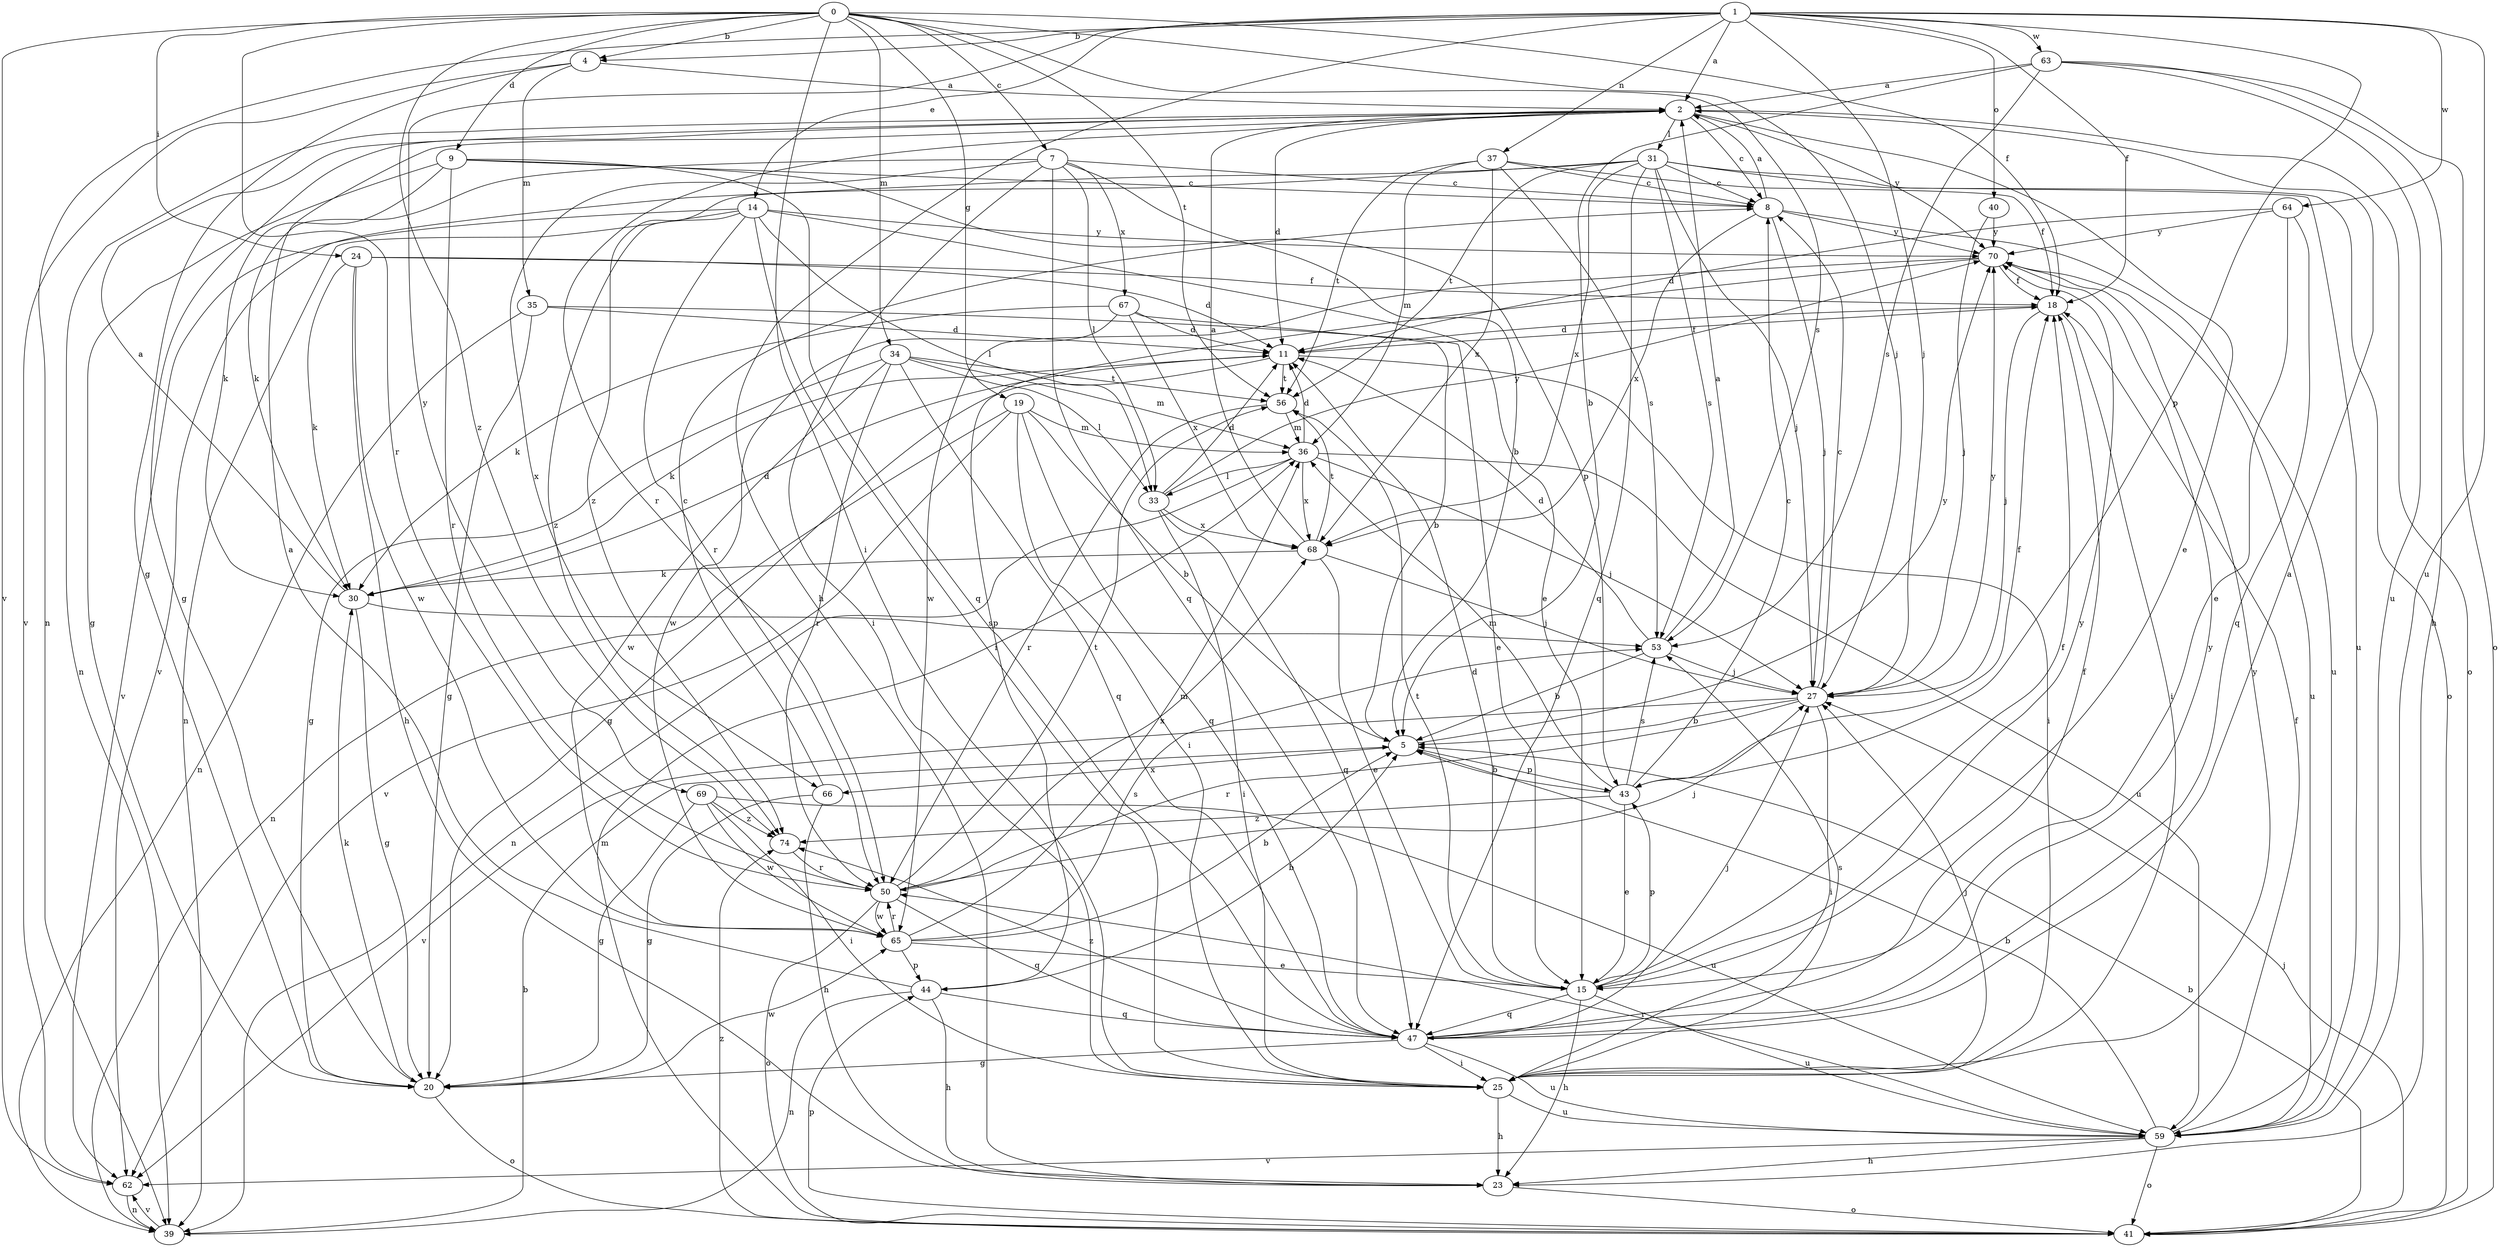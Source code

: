 strict digraph  {
0;
1;
2;
4;
5;
7;
8;
9;
11;
14;
15;
18;
19;
20;
23;
24;
25;
27;
30;
31;
33;
34;
35;
36;
37;
39;
40;
41;
43;
44;
47;
50;
53;
56;
59;
62;
63;
64;
65;
66;
67;
68;
69;
70;
74;
0 -> 4  [label=b];
0 -> 7  [label=c];
0 -> 9  [label=d];
0 -> 18  [label=f];
0 -> 19  [label=g];
0 -> 24  [label=i];
0 -> 25  [label=i];
0 -> 27  [label=j];
0 -> 34  [label=m];
0 -> 50  [label=r];
0 -> 53  [label=s];
0 -> 56  [label=t];
0 -> 62  [label=v];
0 -> 74  [label=z];
1 -> 2  [label=a];
1 -> 4  [label=b];
1 -> 14  [label=e];
1 -> 18  [label=f];
1 -> 23  [label=h];
1 -> 27  [label=j];
1 -> 37  [label=n];
1 -> 39  [label=n];
1 -> 40  [label=o];
1 -> 43  [label=p];
1 -> 59  [label=u];
1 -> 63  [label=w];
1 -> 64  [label=w];
1 -> 69  [label=y];
2 -> 8  [label=c];
2 -> 11  [label=d];
2 -> 15  [label=e];
2 -> 20  [label=g];
2 -> 31  [label=l];
2 -> 39  [label=n];
2 -> 41  [label=o];
2 -> 50  [label=r];
2 -> 70  [label=y];
4 -> 2  [label=a];
4 -> 20  [label=g];
4 -> 35  [label=m];
4 -> 62  [label=v];
5 -> 43  [label=p];
5 -> 66  [label=x];
5 -> 70  [label=y];
7 -> 5  [label=b];
7 -> 8  [label=c];
7 -> 25  [label=i];
7 -> 30  [label=k];
7 -> 33  [label=l];
7 -> 47  [label=q];
7 -> 66  [label=x];
7 -> 67  [label=x];
8 -> 2  [label=a];
8 -> 27  [label=j];
8 -> 59  [label=u];
8 -> 68  [label=x];
8 -> 70  [label=y];
9 -> 8  [label=c];
9 -> 20  [label=g];
9 -> 30  [label=k];
9 -> 43  [label=p];
9 -> 47  [label=q];
9 -> 50  [label=r];
11 -> 18  [label=f];
11 -> 20  [label=g];
11 -> 25  [label=i];
11 -> 30  [label=k];
11 -> 56  [label=t];
14 -> 15  [label=e];
14 -> 25  [label=i];
14 -> 33  [label=l];
14 -> 39  [label=n];
14 -> 50  [label=r];
14 -> 62  [label=v];
14 -> 70  [label=y];
14 -> 74  [label=z];
15 -> 11  [label=d];
15 -> 18  [label=f];
15 -> 23  [label=h];
15 -> 43  [label=p];
15 -> 47  [label=q];
15 -> 56  [label=t];
15 -> 59  [label=u];
15 -> 70  [label=y];
18 -> 11  [label=d];
18 -> 25  [label=i];
18 -> 27  [label=j];
19 -> 5  [label=b];
19 -> 25  [label=i];
19 -> 36  [label=m];
19 -> 39  [label=n];
19 -> 47  [label=q];
19 -> 62  [label=v];
20 -> 30  [label=k];
20 -> 41  [label=o];
20 -> 65  [label=w];
23 -> 41  [label=o];
24 -> 11  [label=d];
24 -> 18  [label=f];
24 -> 23  [label=h];
24 -> 30  [label=k];
24 -> 65  [label=w];
25 -> 23  [label=h];
25 -> 27  [label=j];
25 -> 53  [label=s];
25 -> 59  [label=u];
25 -> 70  [label=y];
27 -> 5  [label=b];
27 -> 8  [label=c];
27 -> 25  [label=i];
27 -> 50  [label=r];
27 -> 62  [label=v];
27 -> 70  [label=y];
30 -> 2  [label=a];
30 -> 11  [label=d];
30 -> 20  [label=g];
30 -> 53  [label=s];
31 -> 8  [label=c];
31 -> 27  [label=j];
31 -> 41  [label=o];
31 -> 47  [label=q];
31 -> 53  [label=s];
31 -> 56  [label=t];
31 -> 59  [label=u];
31 -> 62  [label=v];
31 -> 68  [label=x];
31 -> 74  [label=z];
33 -> 11  [label=d];
33 -> 25  [label=i];
33 -> 47  [label=q];
33 -> 68  [label=x];
33 -> 70  [label=y];
34 -> 20  [label=g];
34 -> 33  [label=l];
34 -> 36  [label=m];
34 -> 47  [label=q];
34 -> 50  [label=r];
34 -> 56  [label=t];
34 -> 65  [label=w];
35 -> 11  [label=d];
35 -> 15  [label=e];
35 -> 20  [label=g];
35 -> 39  [label=n];
36 -> 11  [label=d];
36 -> 27  [label=j];
36 -> 33  [label=l];
36 -> 39  [label=n];
36 -> 59  [label=u];
36 -> 68  [label=x];
37 -> 8  [label=c];
37 -> 18  [label=f];
37 -> 36  [label=m];
37 -> 53  [label=s];
37 -> 56  [label=t];
37 -> 68  [label=x];
39 -> 5  [label=b];
39 -> 62  [label=v];
40 -> 27  [label=j];
40 -> 70  [label=y];
41 -> 5  [label=b];
41 -> 27  [label=j];
41 -> 36  [label=m];
41 -> 44  [label=p];
41 -> 74  [label=z];
43 -> 5  [label=b];
43 -> 8  [label=c];
43 -> 15  [label=e];
43 -> 18  [label=f];
43 -> 36  [label=m];
43 -> 53  [label=s];
43 -> 74  [label=z];
44 -> 2  [label=a];
44 -> 5  [label=b];
44 -> 23  [label=h];
44 -> 39  [label=n];
44 -> 47  [label=q];
47 -> 2  [label=a];
47 -> 18  [label=f];
47 -> 20  [label=g];
47 -> 25  [label=i];
47 -> 27  [label=j];
47 -> 59  [label=u];
47 -> 70  [label=y];
47 -> 74  [label=z];
50 -> 27  [label=j];
50 -> 41  [label=o];
50 -> 47  [label=q];
50 -> 56  [label=t];
50 -> 65  [label=w];
50 -> 68  [label=x];
53 -> 2  [label=a];
53 -> 5  [label=b];
53 -> 11  [label=d];
53 -> 27  [label=j];
56 -> 36  [label=m];
56 -> 50  [label=r];
59 -> 5  [label=b];
59 -> 18  [label=f];
59 -> 23  [label=h];
59 -> 41  [label=o];
59 -> 50  [label=r];
59 -> 62  [label=v];
62 -> 39  [label=n];
63 -> 2  [label=a];
63 -> 5  [label=b];
63 -> 23  [label=h];
63 -> 41  [label=o];
63 -> 53  [label=s];
63 -> 59  [label=u];
64 -> 11  [label=d];
64 -> 15  [label=e];
64 -> 47  [label=q];
64 -> 70  [label=y];
65 -> 5  [label=b];
65 -> 15  [label=e];
65 -> 36  [label=m];
65 -> 44  [label=p];
65 -> 50  [label=r];
65 -> 53  [label=s];
66 -> 8  [label=c];
66 -> 20  [label=g];
66 -> 23  [label=h];
67 -> 5  [label=b];
67 -> 11  [label=d];
67 -> 30  [label=k];
67 -> 65  [label=w];
67 -> 68  [label=x];
68 -> 2  [label=a];
68 -> 15  [label=e];
68 -> 27  [label=j];
68 -> 30  [label=k];
68 -> 56  [label=t];
69 -> 20  [label=g];
69 -> 25  [label=i];
69 -> 59  [label=u];
69 -> 65  [label=w];
69 -> 74  [label=z];
70 -> 18  [label=f];
70 -> 44  [label=p];
70 -> 59  [label=u];
70 -> 65  [label=w];
74 -> 50  [label=r];
}
